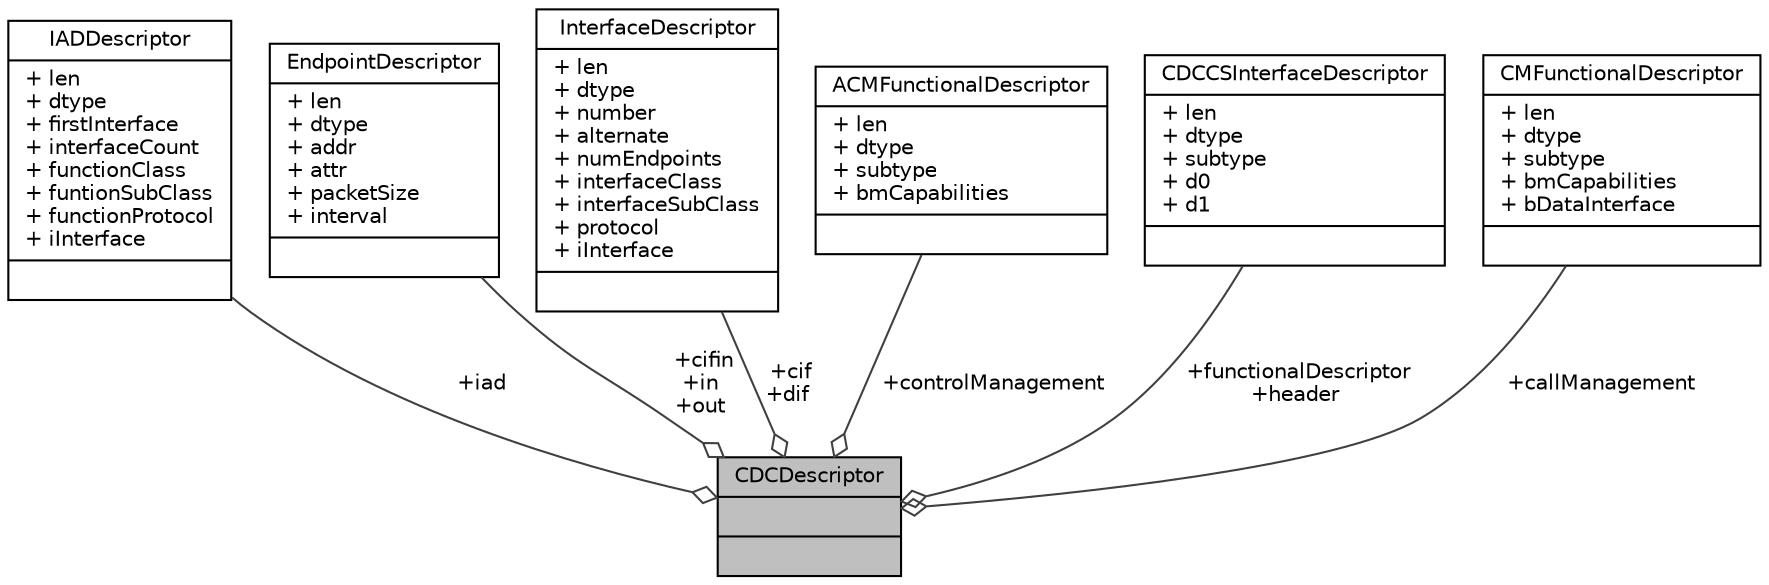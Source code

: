 digraph "CDCDescriptor"
{
  edge [fontname="Helvetica",fontsize="10",labelfontname="Helvetica",labelfontsize="10"];
  node [fontname="Helvetica",fontsize="10",shape=record];
  Node1 [label="{CDCDescriptor\n||}",height=0.2,width=0.4,color="black", fillcolor="grey75", style="filled", fontcolor="black"];
  Node2 -> Node1 [color="grey25",fontsize="10",style="solid",label=" +iad" ,arrowhead="odiamond",fontname="Helvetica"];
  Node2 [label="{IADDescriptor\n|+ len\l+ dtype\l+ firstInterface\l+ interfaceCount\l+ functionClass\l+ funtionSubClass\l+ functionProtocol\l+ iInterface\l|}",height=0.2,width=0.4,color="black", fillcolor="white", style="filled",URL="$dd/d05/structIADDescriptor.html"];
  Node3 -> Node1 [color="grey25",fontsize="10",style="solid",label=" +cifin\n+in\n+out" ,arrowhead="odiamond",fontname="Helvetica"];
  Node3 [label="{EndpointDescriptor\n|+ len\l+ dtype\l+ addr\l+ attr\l+ packetSize\l+ interval\l|}",height=0.2,width=0.4,color="black", fillcolor="white", style="filled",URL="$d7/d3e/structEndpointDescriptor.html"];
  Node4 -> Node1 [color="grey25",fontsize="10",style="solid",label=" +cif\n+dif" ,arrowhead="odiamond",fontname="Helvetica"];
  Node4 [label="{InterfaceDescriptor\n|+ len\l+ dtype\l+ number\l+ alternate\l+ numEndpoints\l+ interfaceClass\l+ interfaceSubClass\l+ protocol\l+ iInterface\l|}",height=0.2,width=0.4,color="black", fillcolor="white", style="filled",URL="$db/da1/structInterfaceDescriptor.html"];
  Node5 -> Node1 [color="grey25",fontsize="10",style="solid",label=" +controlManagement" ,arrowhead="odiamond",fontname="Helvetica"];
  Node5 [label="{ACMFunctionalDescriptor\n|+ len\l+ dtype\l+ subtype\l+ bmCapabilities\l|}",height=0.2,width=0.4,color="black", fillcolor="white", style="filled",URL="$d0/de0/structACMFunctionalDescriptor.html"];
  Node6 -> Node1 [color="grey25",fontsize="10",style="solid",label=" +functionalDescriptor\n+header" ,arrowhead="odiamond",fontname="Helvetica"];
  Node6 [label="{CDCCSInterfaceDescriptor\n|+ len\l+ dtype\l+ subtype\l+ d0\l+ d1\l|}",height=0.2,width=0.4,color="black", fillcolor="white", style="filled",URL="$d8/d12/structCDCCSInterfaceDescriptor.html"];
  Node7 -> Node1 [color="grey25",fontsize="10",style="solid",label=" +callManagement" ,arrowhead="odiamond",fontname="Helvetica"];
  Node7 [label="{CMFunctionalDescriptor\n|+ len\l+ dtype\l+ subtype\l+ bmCapabilities\l+ bDataInterface\l|}",height=0.2,width=0.4,color="black", fillcolor="white", style="filled",URL="$d3/d01/structCMFunctionalDescriptor.html"];
}
